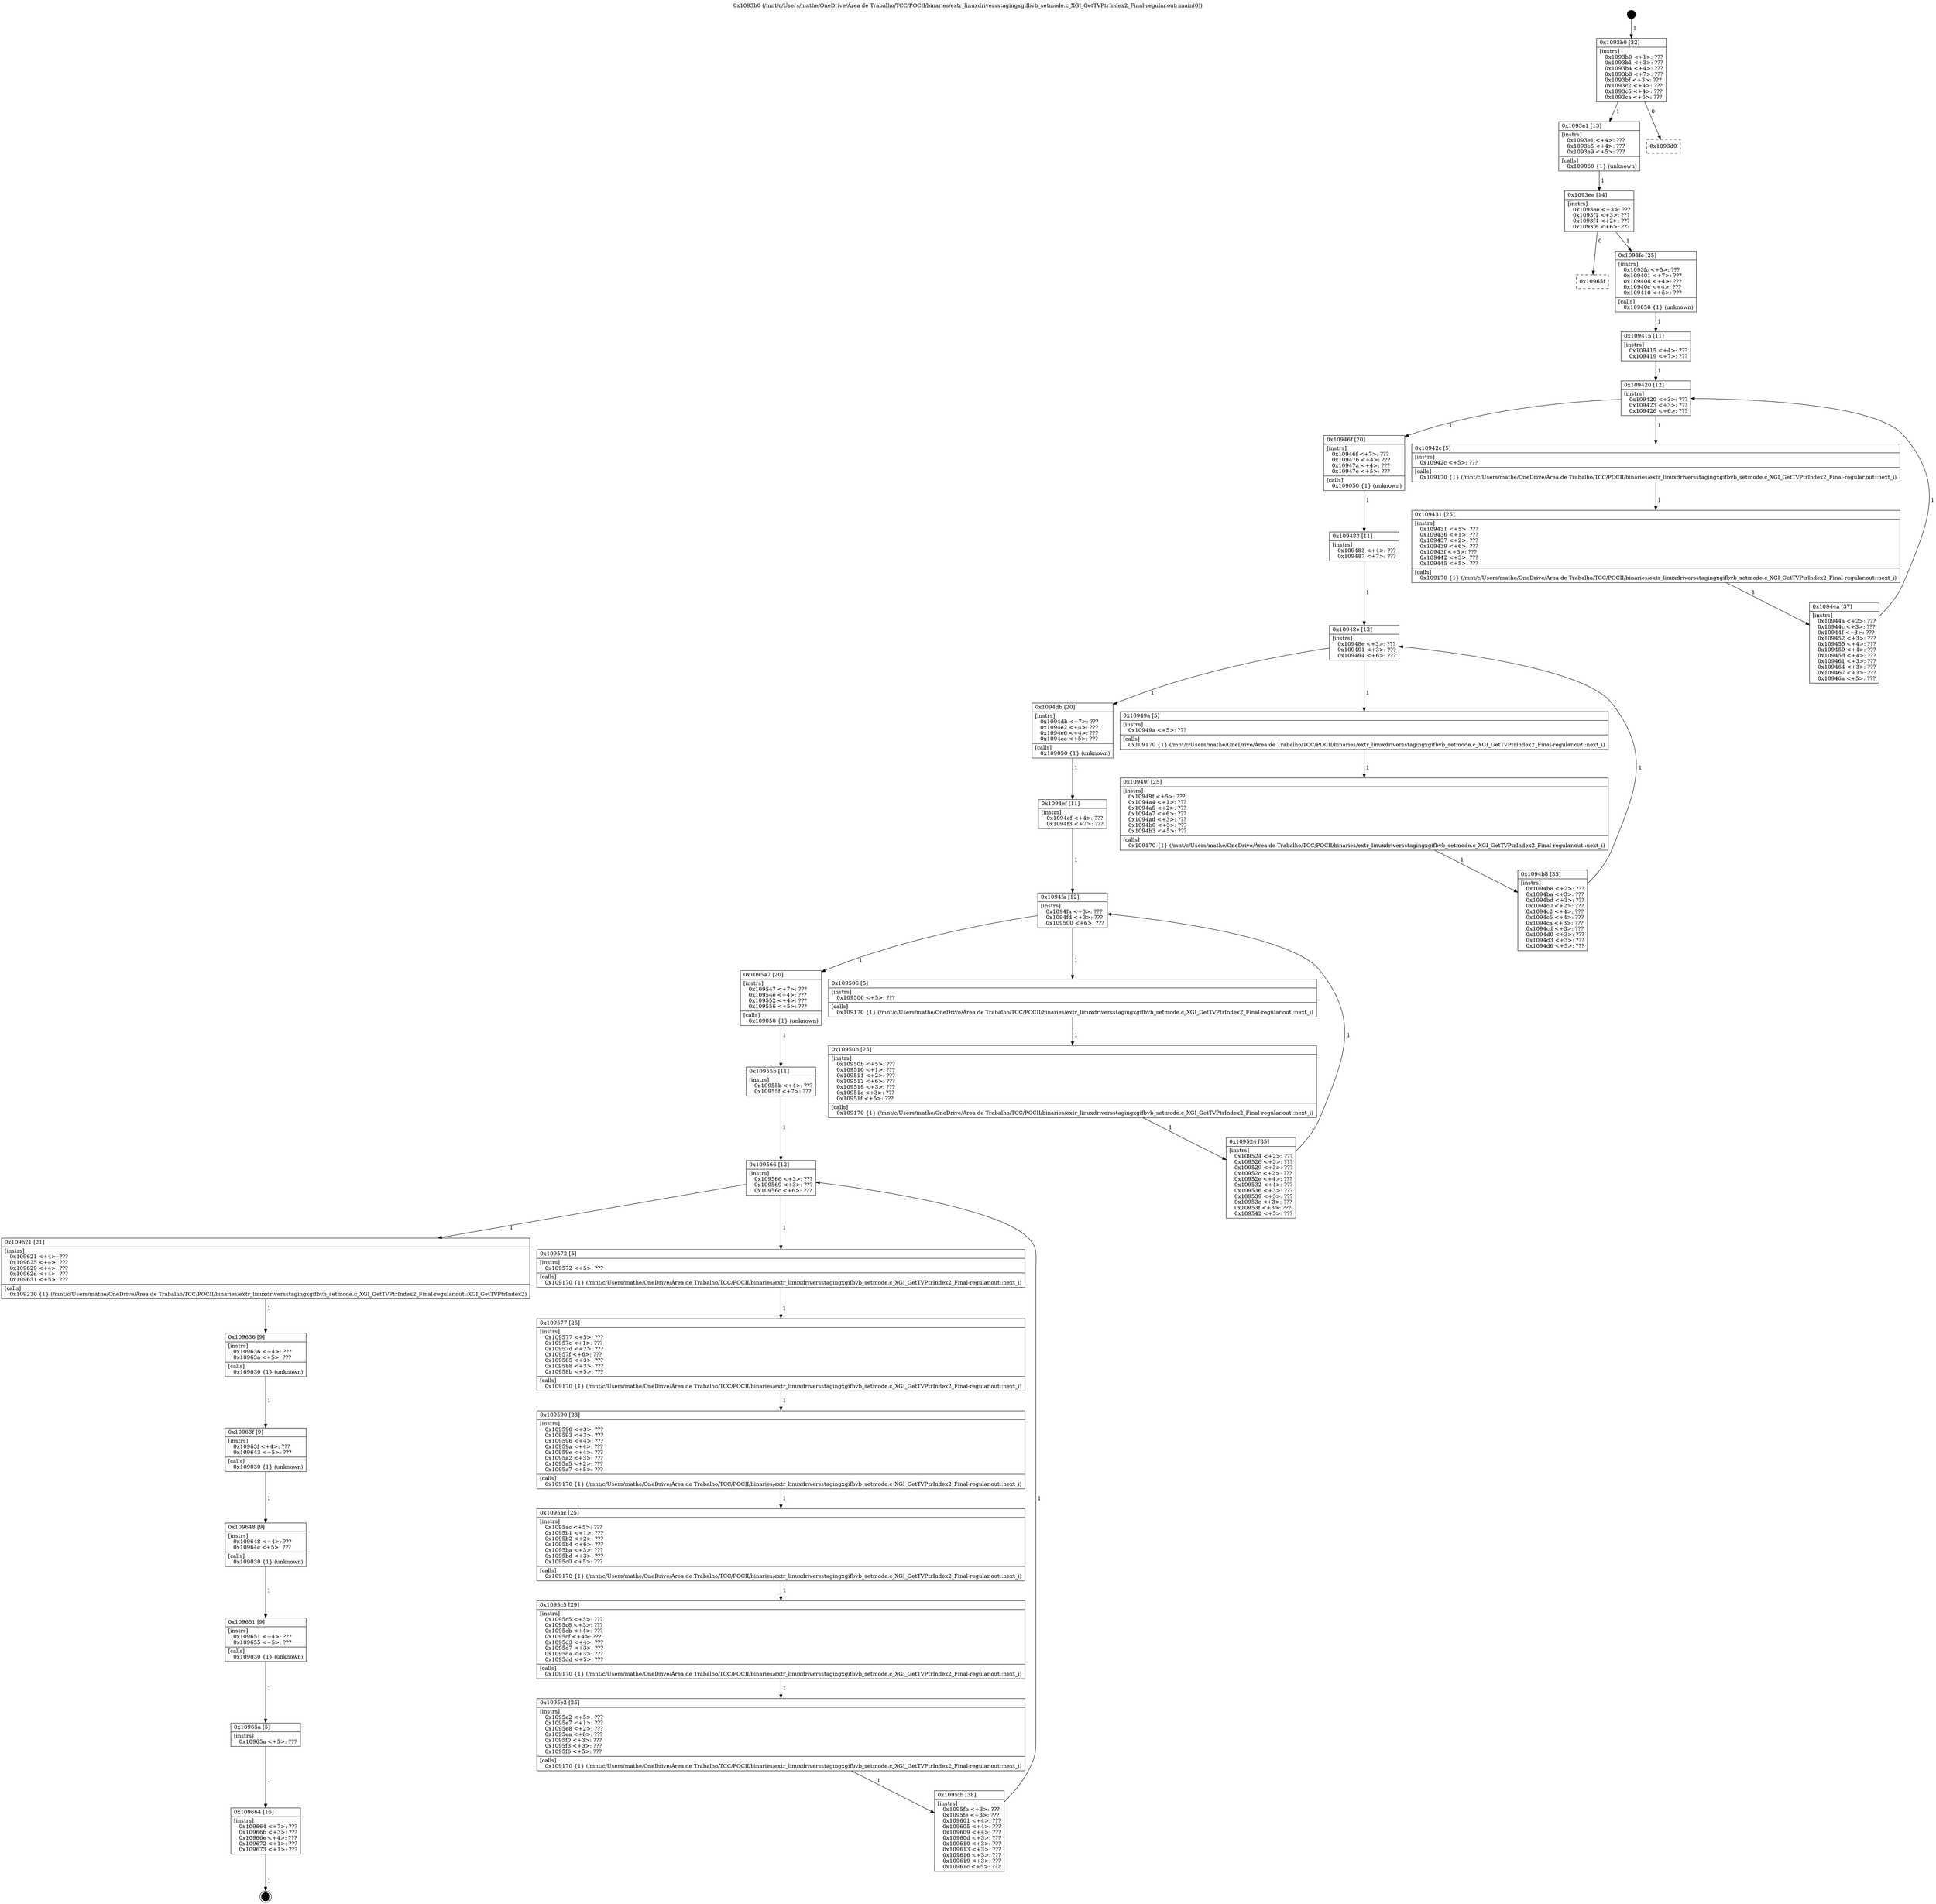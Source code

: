 digraph "0x1093b0" {
  label = "0x1093b0 (/mnt/c/Users/mathe/OneDrive/Área de Trabalho/TCC/POCII/binaries/extr_linuxdriversstagingxgifbvb_setmode.c_XGI_GetTVPtrIndex2_Final-regular.out::main(0))"
  labelloc = "t"
  node[shape=record]

  Entry [label="",width=0.3,height=0.3,shape=circle,fillcolor=black,style=filled]
  "0x1093b0" [label="{
     0x1093b0 [32]\l
     | [instrs]\l
     &nbsp;&nbsp;0x1093b0 \<+1\>: ???\l
     &nbsp;&nbsp;0x1093b1 \<+3\>: ???\l
     &nbsp;&nbsp;0x1093b4 \<+4\>: ???\l
     &nbsp;&nbsp;0x1093b8 \<+7\>: ???\l
     &nbsp;&nbsp;0x1093bf \<+3\>: ???\l
     &nbsp;&nbsp;0x1093c2 \<+4\>: ???\l
     &nbsp;&nbsp;0x1093c6 \<+4\>: ???\l
     &nbsp;&nbsp;0x1093ca \<+6\>: ???\l
  }"]
  "0x1093e1" [label="{
     0x1093e1 [13]\l
     | [instrs]\l
     &nbsp;&nbsp;0x1093e1 \<+4\>: ???\l
     &nbsp;&nbsp;0x1093e5 \<+4\>: ???\l
     &nbsp;&nbsp;0x1093e9 \<+5\>: ???\l
     | [calls]\l
     &nbsp;&nbsp;0x109060 \{1\} (unknown)\l
  }"]
  "0x1093d0" [label="{
     0x1093d0\l
  }", style=dashed]
  "0x1093ee" [label="{
     0x1093ee [14]\l
     | [instrs]\l
     &nbsp;&nbsp;0x1093ee \<+3\>: ???\l
     &nbsp;&nbsp;0x1093f1 \<+3\>: ???\l
     &nbsp;&nbsp;0x1093f4 \<+2\>: ???\l
     &nbsp;&nbsp;0x1093f6 \<+6\>: ???\l
  }"]
  "0x10965f" [label="{
     0x10965f\l
  }", style=dashed]
  "0x1093fc" [label="{
     0x1093fc [25]\l
     | [instrs]\l
     &nbsp;&nbsp;0x1093fc \<+5\>: ???\l
     &nbsp;&nbsp;0x109401 \<+7\>: ???\l
     &nbsp;&nbsp;0x109408 \<+4\>: ???\l
     &nbsp;&nbsp;0x10940c \<+4\>: ???\l
     &nbsp;&nbsp;0x109410 \<+5\>: ???\l
     | [calls]\l
     &nbsp;&nbsp;0x109050 \{1\} (unknown)\l
  }"]
  Exit [label="",width=0.3,height=0.3,shape=circle,fillcolor=black,style=filled,peripheries=2]
  "0x109420" [label="{
     0x109420 [12]\l
     | [instrs]\l
     &nbsp;&nbsp;0x109420 \<+3\>: ???\l
     &nbsp;&nbsp;0x109423 \<+3\>: ???\l
     &nbsp;&nbsp;0x109426 \<+6\>: ???\l
  }"]
  "0x10946f" [label="{
     0x10946f [20]\l
     | [instrs]\l
     &nbsp;&nbsp;0x10946f \<+7\>: ???\l
     &nbsp;&nbsp;0x109476 \<+4\>: ???\l
     &nbsp;&nbsp;0x10947a \<+4\>: ???\l
     &nbsp;&nbsp;0x10947e \<+5\>: ???\l
     | [calls]\l
     &nbsp;&nbsp;0x109050 \{1\} (unknown)\l
  }"]
  "0x10942c" [label="{
     0x10942c [5]\l
     | [instrs]\l
     &nbsp;&nbsp;0x10942c \<+5\>: ???\l
     | [calls]\l
     &nbsp;&nbsp;0x109170 \{1\} (/mnt/c/Users/mathe/OneDrive/Área de Trabalho/TCC/POCII/binaries/extr_linuxdriversstagingxgifbvb_setmode.c_XGI_GetTVPtrIndex2_Final-regular.out::next_i)\l
  }"]
  "0x109431" [label="{
     0x109431 [25]\l
     | [instrs]\l
     &nbsp;&nbsp;0x109431 \<+5\>: ???\l
     &nbsp;&nbsp;0x109436 \<+1\>: ???\l
     &nbsp;&nbsp;0x109437 \<+2\>: ???\l
     &nbsp;&nbsp;0x109439 \<+6\>: ???\l
     &nbsp;&nbsp;0x10943f \<+3\>: ???\l
     &nbsp;&nbsp;0x109442 \<+3\>: ???\l
     &nbsp;&nbsp;0x109445 \<+5\>: ???\l
     | [calls]\l
     &nbsp;&nbsp;0x109170 \{1\} (/mnt/c/Users/mathe/OneDrive/Área de Trabalho/TCC/POCII/binaries/extr_linuxdriversstagingxgifbvb_setmode.c_XGI_GetTVPtrIndex2_Final-regular.out::next_i)\l
  }"]
  "0x10944a" [label="{
     0x10944a [37]\l
     | [instrs]\l
     &nbsp;&nbsp;0x10944a \<+2\>: ???\l
     &nbsp;&nbsp;0x10944c \<+3\>: ???\l
     &nbsp;&nbsp;0x10944f \<+3\>: ???\l
     &nbsp;&nbsp;0x109452 \<+3\>: ???\l
     &nbsp;&nbsp;0x109455 \<+4\>: ???\l
     &nbsp;&nbsp;0x109459 \<+4\>: ???\l
     &nbsp;&nbsp;0x10945d \<+4\>: ???\l
     &nbsp;&nbsp;0x109461 \<+3\>: ???\l
     &nbsp;&nbsp;0x109464 \<+3\>: ???\l
     &nbsp;&nbsp;0x109467 \<+3\>: ???\l
     &nbsp;&nbsp;0x10946a \<+5\>: ???\l
  }"]
  "0x109415" [label="{
     0x109415 [11]\l
     | [instrs]\l
     &nbsp;&nbsp;0x109415 \<+4\>: ???\l
     &nbsp;&nbsp;0x109419 \<+7\>: ???\l
  }"]
  "0x10948e" [label="{
     0x10948e [12]\l
     | [instrs]\l
     &nbsp;&nbsp;0x10948e \<+3\>: ???\l
     &nbsp;&nbsp;0x109491 \<+3\>: ???\l
     &nbsp;&nbsp;0x109494 \<+6\>: ???\l
  }"]
  "0x1094db" [label="{
     0x1094db [20]\l
     | [instrs]\l
     &nbsp;&nbsp;0x1094db \<+7\>: ???\l
     &nbsp;&nbsp;0x1094e2 \<+4\>: ???\l
     &nbsp;&nbsp;0x1094e6 \<+4\>: ???\l
     &nbsp;&nbsp;0x1094ea \<+5\>: ???\l
     | [calls]\l
     &nbsp;&nbsp;0x109050 \{1\} (unknown)\l
  }"]
  "0x10949a" [label="{
     0x10949a [5]\l
     | [instrs]\l
     &nbsp;&nbsp;0x10949a \<+5\>: ???\l
     | [calls]\l
     &nbsp;&nbsp;0x109170 \{1\} (/mnt/c/Users/mathe/OneDrive/Área de Trabalho/TCC/POCII/binaries/extr_linuxdriversstagingxgifbvb_setmode.c_XGI_GetTVPtrIndex2_Final-regular.out::next_i)\l
  }"]
  "0x10949f" [label="{
     0x10949f [25]\l
     | [instrs]\l
     &nbsp;&nbsp;0x10949f \<+5\>: ???\l
     &nbsp;&nbsp;0x1094a4 \<+1\>: ???\l
     &nbsp;&nbsp;0x1094a5 \<+2\>: ???\l
     &nbsp;&nbsp;0x1094a7 \<+6\>: ???\l
     &nbsp;&nbsp;0x1094ad \<+3\>: ???\l
     &nbsp;&nbsp;0x1094b0 \<+3\>: ???\l
     &nbsp;&nbsp;0x1094b3 \<+5\>: ???\l
     | [calls]\l
     &nbsp;&nbsp;0x109170 \{1\} (/mnt/c/Users/mathe/OneDrive/Área de Trabalho/TCC/POCII/binaries/extr_linuxdriversstagingxgifbvb_setmode.c_XGI_GetTVPtrIndex2_Final-regular.out::next_i)\l
  }"]
  "0x1094b8" [label="{
     0x1094b8 [35]\l
     | [instrs]\l
     &nbsp;&nbsp;0x1094b8 \<+2\>: ???\l
     &nbsp;&nbsp;0x1094ba \<+3\>: ???\l
     &nbsp;&nbsp;0x1094bd \<+3\>: ???\l
     &nbsp;&nbsp;0x1094c0 \<+2\>: ???\l
     &nbsp;&nbsp;0x1094c2 \<+4\>: ???\l
     &nbsp;&nbsp;0x1094c6 \<+4\>: ???\l
     &nbsp;&nbsp;0x1094ca \<+3\>: ???\l
     &nbsp;&nbsp;0x1094cd \<+3\>: ???\l
     &nbsp;&nbsp;0x1094d0 \<+3\>: ???\l
     &nbsp;&nbsp;0x1094d3 \<+3\>: ???\l
     &nbsp;&nbsp;0x1094d6 \<+5\>: ???\l
  }"]
  "0x109483" [label="{
     0x109483 [11]\l
     | [instrs]\l
     &nbsp;&nbsp;0x109483 \<+4\>: ???\l
     &nbsp;&nbsp;0x109487 \<+7\>: ???\l
  }"]
  "0x1094fa" [label="{
     0x1094fa [12]\l
     | [instrs]\l
     &nbsp;&nbsp;0x1094fa \<+3\>: ???\l
     &nbsp;&nbsp;0x1094fd \<+3\>: ???\l
     &nbsp;&nbsp;0x109500 \<+6\>: ???\l
  }"]
  "0x109547" [label="{
     0x109547 [20]\l
     | [instrs]\l
     &nbsp;&nbsp;0x109547 \<+7\>: ???\l
     &nbsp;&nbsp;0x10954e \<+4\>: ???\l
     &nbsp;&nbsp;0x109552 \<+4\>: ???\l
     &nbsp;&nbsp;0x109556 \<+5\>: ???\l
     | [calls]\l
     &nbsp;&nbsp;0x109050 \{1\} (unknown)\l
  }"]
  "0x109506" [label="{
     0x109506 [5]\l
     | [instrs]\l
     &nbsp;&nbsp;0x109506 \<+5\>: ???\l
     | [calls]\l
     &nbsp;&nbsp;0x109170 \{1\} (/mnt/c/Users/mathe/OneDrive/Área de Trabalho/TCC/POCII/binaries/extr_linuxdriversstagingxgifbvb_setmode.c_XGI_GetTVPtrIndex2_Final-regular.out::next_i)\l
  }"]
  "0x10950b" [label="{
     0x10950b [25]\l
     | [instrs]\l
     &nbsp;&nbsp;0x10950b \<+5\>: ???\l
     &nbsp;&nbsp;0x109510 \<+1\>: ???\l
     &nbsp;&nbsp;0x109511 \<+2\>: ???\l
     &nbsp;&nbsp;0x109513 \<+6\>: ???\l
     &nbsp;&nbsp;0x109519 \<+3\>: ???\l
     &nbsp;&nbsp;0x10951c \<+3\>: ???\l
     &nbsp;&nbsp;0x10951f \<+5\>: ???\l
     | [calls]\l
     &nbsp;&nbsp;0x109170 \{1\} (/mnt/c/Users/mathe/OneDrive/Área de Trabalho/TCC/POCII/binaries/extr_linuxdriversstagingxgifbvb_setmode.c_XGI_GetTVPtrIndex2_Final-regular.out::next_i)\l
  }"]
  "0x109524" [label="{
     0x109524 [35]\l
     | [instrs]\l
     &nbsp;&nbsp;0x109524 \<+2\>: ???\l
     &nbsp;&nbsp;0x109526 \<+3\>: ???\l
     &nbsp;&nbsp;0x109529 \<+3\>: ???\l
     &nbsp;&nbsp;0x10952c \<+2\>: ???\l
     &nbsp;&nbsp;0x10952e \<+4\>: ???\l
     &nbsp;&nbsp;0x109532 \<+4\>: ???\l
     &nbsp;&nbsp;0x109536 \<+3\>: ???\l
     &nbsp;&nbsp;0x109539 \<+3\>: ???\l
     &nbsp;&nbsp;0x10953c \<+3\>: ???\l
     &nbsp;&nbsp;0x10953f \<+3\>: ???\l
     &nbsp;&nbsp;0x109542 \<+5\>: ???\l
  }"]
  "0x1094ef" [label="{
     0x1094ef [11]\l
     | [instrs]\l
     &nbsp;&nbsp;0x1094ef \<+4\>: ???\l
     &nbsp;&nbsp;0x1094f3 \<+7\>: ???\l
  }"]
  "0x109566" [label="{
     0x109566 [12]\l
     | [instrs]\l
     &nbsp;&nbsp;0x109566 \<+3\>: ???\l
     &nbsp;&nbsp;0x109569 \<+3\>: ???\l
     &nbsp;&nbsp;0x10956c \<+6\>: ???\l
  }"]
  "0x109621" [label="{
     0x109621 [21]\l
     | [instrs]\l
     &nbsp;&nbsp;0x109621 \<+4\>: ???\l
     &nbsp;&nbsp;0x109625 \<+4\>: ???\l
     &nbsp;&nbsp;0x109629 \<+4\>: ???\l
     &nbsp;&nbsp;0x10962d \<+4\>: ???\l
     &nbsp;&nbsp;0x109631 \<+5\>: ???\l
     | [calls]\l
     &nbsp;&nbsp;0x109230 \{1\} (/mnt/c/Users/mathe/OneDrive/Área de Trabalho/TCC/POCII/binaries/extr_linuxdriversstagingxgifbvb_setmode.c_XGI_GetTVPtrIndex2_Final-regular.out::XGI_GetTVPtrIndex2)\l
  }"]
  "0x109572" [label="{
     0x109572 [5]\l
     | [instrs]\l
     &nbsp;&nbsp;0x109572 \<+5\>: ???\l
     | [calls]\l
     &nbsp;&nbsp;0x109170 \{1\} (/mnt/c/Users/mathe/OneDrive/Área de Trabalho/TCC/POCII/binaries/extr_linuxdriversstagingxgifbvb_setmode.c_XGI_GetTVPtrIndex2_Final-regular.out::next_i)\l
  }"]
  "0x109577" [label="{
     0x109577 [25]\l
     | [instrs]\l
     &nbsp;&nbsp;0x109577 \<+5\>: ???\l
     &nbsp;&nbsp;0x10957c \<+1\>: ???\l
     &nbsp;&nbsp;0x10957d \<+2\>: ???\l
     &nbsp;&nbsp;0x10957f \<+6\>: ???\l
     &nbsp;&nbsp;0x109585 \<+3\>: ???\l
     &nbsp;&nbsp;0x109588 \<+3\>: ???\l
     &nbsp;&nbsp;0x10958b \<+5\>: ???\l
     | [calls]\l
     &nbsp;&nbsp;0x109170 \{1\} (/mnt/c/Users/mathe/OneDrive/Área de Trabalho/TCC/POCII/binaries/extr_linuxdriversstagingxgifbvb_setmode.c_XGI_GetTVPtrIndex2_Final-regular.out::next_i)\l
  }"]
  "0x109590" [label="{
     0x109590 [28]\l
     | [instrs]\l
     &nbsp;&nbsp;0x109590 \<+3\>: ???\l
     &nbsp;&nbsp;0x109593 \<+3\>: ???\l
     &nbsp;&nbsp;0x109596 \<+4\>: ???\l
     &nbsp;&nbsp;0x10959a \<+4\>: ???\l
     &nbsp;&nbsp;0x10959e \<+4\>: ???\l
     &nbsp;&nbsp;0x1095a2 \<+3\>: ???\l
     &nbsp;&nbsp;0x1095a5 \<+2\>: ???\l
     &nbsp;&nbsp;0x1095a7 \<+5\>: ???\l
     | [calls]\l
     &nbsp;&nbsp;0x109170 \{1\} (/mnt/c/Users/mathe/OneDrive/Área de Trabalho/TCC/POCII/binaries/extr_linuxdriversstagingxgifbvb_setmode.c_XGI_GetTVPtrIndex2_Final-regular.out::next_i)\l
  }"]
  "0x1095ac" [label="{
     0x1095ac [25]\l
     | [instrs]\l
     &nbsp;&nbsp;0x1095ac \<+5\>: ???\l
     &nbsp;&nbsp;0x1095b1 \<+1\>: ???\l
     &nbsp;&nbsp;0x1095b2 \<+2\>: ???\l
     &nbsp;&nbsp;0x1095b4 \<+6\>: ???\l
     &nbsp;&nbsp;0x1095ba \<+3\>: ???\l
     &nbsp;&nbsp;0x1095bd \<+3\>: ???\l
     &nbsp;&nbsp;0x1095c0 \<+5\>: ???\l
     | [calls]\l
     &nbsp;&nbsp;0x109170 \{1\} (/mnt/c/Users/mathe/OneDrive/Área de Trabalho/TCC/POCII/binaries/extr_linuxdriversstagingxgifbvb_setmode.c_XGI_GetTVPtrIndex2_Final-regular.out::next_i)\l
  }"]
  "0x1095c5" [label="{
     0x1095c5 [29]\l
     | [instrs]\l
     &nbsp;&nbsp;0x1095c5 \<+3\>: ???\l
     &nbsp;&nbsp;0x1095c8 \<+3\>: ???\l
     &nbsp;&nbsp;0x1095cb \<+4\>: ???\l
     &nbsp;&nbsp;0x1095cf \<+4\>: ???\l
     &nbsp;&nbsp;0x1095d3 \<+4\>: ???\l
     &nbsp;&nbsp;0x1095d7 \<+3\>: ???\l
     &nbsp;&nbsp;0x1095da \<+3\>: ???\l
     &nbsp;&nbsp;0x1095dd \<+5\>: ???\l
     | [calls]\l
     &nbsp;&nbsp;0x109170 \{1\} (/mnt/c/Users/mathe/OneDrive/Área de Trabalho/TCC/POCII/binaries/extr_linuxdriversstagingxgifbvb_setmode.c_XGI_GetTVPtrIndex2_Final-regular.out::next_i)\l
  }"]
  "0x1095e2" [label="{
     0x1095e2 [25]\l
     | [instrs]\l
     &nbsp;&nbsp;0x1095e2 \<+5\>: ???\l
     &nbsp;&nbsp;0x1095e7 \<+1\>: ???\l
     &nbsp;&nbsp;0x1095e8 \<+2\>: ???\l
     &nbsp;&nbsp;0x1095ea \<+6\>: ???\l
     &nbsp;&nbsp;0x1095f0 \<+3\>: ???\l
     &nbsp;&nbsp;0x1095f3 \<+3\>: ???\l
     &nbsp;&nbsp;0x1095f6 \<+5\>: ???\l
     | [calls]\l
     &nbsp;&nbsp;0x109170 \{1\} (/mnt/c/Users/mathe/OneDrive/Área de Trabalho/TCC/POCII/binaries/extr_linuxdriversstagingxgifbvb_setmode.c_XGI_GetTVPtrIndex2_Final-regular.out::next_i)\l
  }"]
  "0x1095fb" [label="{
     0x1095fb [38]\l
     | [instrs]\l
     &nbsp;&nbsp;0x1095fb \<+3\>: ???\l
     &nbsp;&nbsp;0x1095fe \<+3\>: ???\l
     &nbsp;&nbsp;0x109601 \<+4\>: ???\l
     &nbsp;&nbsp;0x109605 \<+4\>: ???\l
     &nbsp;&nbsp;0x109609 \<+4\>: ???\l
     &nbsp;&nbsp;0x10960d \<+3\>: ???\l
     &nbsp;&nbsp;0x109610 \<+3\>: ???\l
     &nbsp;&nbsp;0x109613 \<+3\>: ???\l
     &nbsp;&nbsp;0x109616 \<+3\>: ???\l
     &nbsp;&nbsp;0x109619 \<+3\>: ???\l
     &nbsp;&nbsp;0x10961c \<+5\>: ???\l
  }"]
  "0x10955b" [label="{
     0x10955b [11]\l
     | [instrs]\l
     &nbsp;&nbsp;0x10955b \<+4\>: ???\l
     &nbsp;&nbsp;0x10955f \<+7\>: ???\l
  }"]
  "0x109636" [label="{
     0x109636 [9]\l
     | [instrs]\l
     &nbsp;&nbsp;0x109636 \<+4\>: ???\l
     &nbsp;&nbsp;0x10963a \<+5\>: ???\l
     | [calls]\l
     &nbsp;&nbsp;0x109030 \{1\} (unknown)\l
  }"]
  "0x10963f" [label="{
     0x10963f [9]\l
     | [instrs]\l
     &nbsp;&nbsp;0x10963f \<+4\>: ???\l
     &nbsp;&nbsp;0x109643 \<+5\>: ???\l
     | [calls]\l
     &nbsp;&nbsp;0x109030 \{1\} (unknown)\l
  }"]
  "0x109648" [label="{
     0x109648 [9]\l
     | [instrs]\l
     &nbsp;&nbsp;0x109648 \<+4\>: ???\l
     &nbsp;&nbsp;0x10964c \<+5\>: ???\l
     | [calls]\l
     &nbsp;&nbsp;0x109030 \{1\} (unknown)\l
  }"]
  "0x109651" [label="{
     0x109651 [9]\l
     | [instrs]\l
     &nbsp;&nbsp;0x109651 \<+4\>: ???\l
     &nbsp;&nbsp;0x109655 \<+5\>: ???\l
     | [calls]\l
     &nbsp;&nbsp;0x109030 \{1\} (unknown)\l
  }"]
  "0x10965a" [label="{
     0x10965a [5]\l
     | [instrs]\l
     &nbsp;&nbsp;0x10965a \<+5\>: ???\l
  }"]
  "0x109664" [label="{
     0x109664 [16]\l
     | [instrs]\l
     &nbsp;&nbsp;0x109664 \<+7\>: ???\l
     &nbsp;&nbsp;0x10966b \<+3\>: ???\l
     &nbsp;&nbsp;0x10966e \<+4\>: ???\l
     &nbsp;&nbsp;0x109672 \<+1\>: ???\l
     &nbsp;&nbsp;0x109673 \<+1\>: ???\l
  }"]
  Entry -> "0x1093b0" [label=" 1"]
  "0x1093b0" -> "0x1093e1" [label=" 1"]
  "0x1093b0" -> "0x1093d0" [label=" 0"]
  "0x1093e1" -> "0x1093ee" [label=" 1"]
  "0x1093ee" -> "0x10965f" [label=" 0"]
  "0x1093ee" -> "0x1093fc" [label=" 1"]
  "0x109664" -> Exit [label=" 1"]
  "0x1093fc" -> "0x109415" [label=" 1"]
  "0x109420" -> "0x10946f" [label=" 1"]
  "0x109420" -> "0x10942c" [label=" 1"]
  "0x10942c" -> "0x109431" [label=" 1"]
  "0x109431" -> "0x10944a" [label=" 1"]
  "0x109415" -> "0x109420" [label=" 1"]
  "0x10944a" -> "0x109420" [label=" 1"]
  "0x10946f" -> "0x109483" [label=" 1"]
  "0x10948e" -> "0x1094db" [label=" 1"]
  "0x10948e" -> "0x10949a" [label=" 1"]
  "0x10949a" -> "0x10949f" [label=" 1"]
  "0x10949f" -> "0x1094b8" [label=" 1"]
  "0x109483" -> "0x10948e" [label=" 1"]
  "0x1094b8" -> "0x10948e" [label=" 1"]
  "0x1094db" -> "0x1094ef" [label=" 1"]
  "0x1094fa" -> "0x109547" [label=" 1"]
  "0x1094fa" -> "0x109506" [label=" 1"]
  "0x109506" -> "0x10950b" [label=" 1"]
  "0x10950b" -> "0x109524" [label=" 1"]
  "0x1094ef" -> "0x1094fa" [label=" 1"]
  "0x109524" -> "0x1094fa" [label=" 1"]
  "0x109547" -> "0x10955b" [label=" 1"]
  "0x109566" -> "0x109621" [label=" 1"]
  "0x109566" -> "0x109572" [label=" 1"]
  "0x109572" -> "0x109577" [label=" 1"]
  "0x109577" -> "0x109590" [label=" 1"]
  "0x109590" -> "0x1095ac" [label=" 1"]
  "0x1095ac" -> "0x1095c5" [label=" 1"]
  "0x1095c5" -> "0x1095e2" [label=" 1"]
  "0x1095e2" -> "0x1095fb" [label=" 1"]
  "0x10955b" -> "0x109566" [label=" 1"]
  "0x1095fb" -> "0x109566" [label=" 1"]
  "0x109621" -> "0x109636" [label=" 1"]
  "0x109636" -> "0x10963f" [label=" 1"]
  "0x10963f" -> "0x109648" [label=" 1"]
  "0x109648" -> "0x109651" [label=" 1"]
  "0x109651" -> "0x10965a" [label=" 1"]
  "0x10965a" -> "0x109664" [label=" 1"]
}
